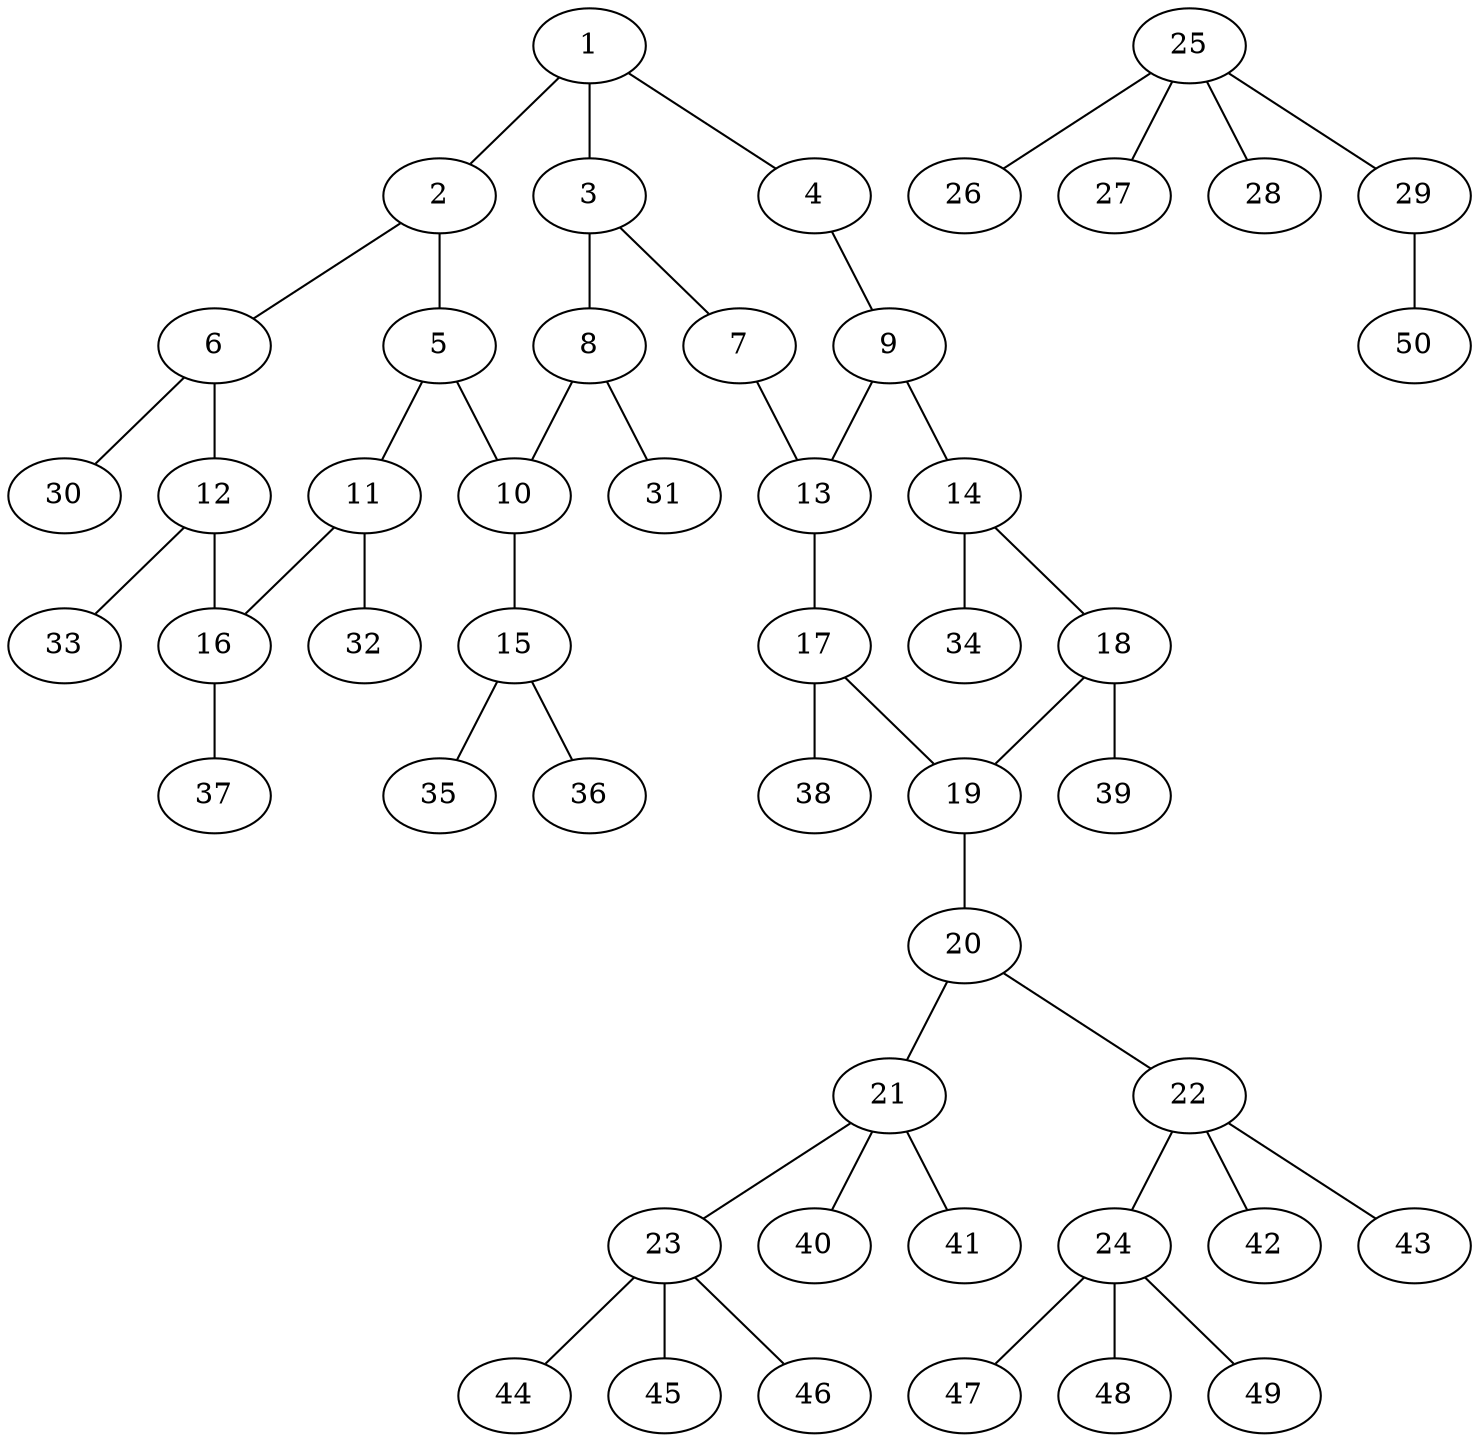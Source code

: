 graph molecule_2236 {
	1	 [chem=C];
	2	 [chem=C];
	1 -- 2	 [valence=1];
	3	 [chem=C];
	1 -- 3	 [valence=2];
	4	 [chem=N];
	1 -- 4	 [valence=1];
	5	 [chem=C];
	2 -- 5	 [valence=2];
	6	 [chem=C];
	2 -- 6	 [valence=1];
	7	 [chem=O];
	3 -- 7	 [valence=1];
	8	 [chem=C];
	3 -- 8	 [valence=1];
	9	 [chem=C];
	4 -- 9	 [valence=2];
	10	 [chem=C];
	5 -- 10	 [valence=1];
	11	 [chem=C];
	5 -- 11	 [valence=1];
	12	 [chem=C];
	6 -- 12	 [valence=2];
	30	 [chem=H];
	6 -- 30	 [valence=1];
	13	 [chem=C];
	7 -- 13	 [valence=1];
	8 -- 10	 [valence=2];
	31	 [chem=H];
	8 -- 31	 [valence=1];
	9 -- 13	 [valence=1];
	14	 [chem=C];
	9 -- 14	 [valence=1];
	15	 [chem=N];
	10 -- 15	 [valence=1];
	16	 [chem=C];
	11 -- 16	 [valence=2];
	32	 [chem=H];
	11 -- 32	 [valence=1];
	12 -- 16	 [valence=1];
	33	 [chem=H];
	12 -- 33	 [valence=1];
	17	 [chem=C];
	13 -- 17	 [valence=2];
	18	 [chem=C];
	14 -- 18	 [valence=2];
	34	 [chem=H];
	14 -- 34	 [valence=1];
	35	 [chem=H];
	15 -- 35	 [valence=1];
	36	 [chem=H];
	15 -- 36	 [valence=1];
	37	 [chem=H];
	16 -- 37	 [valence=1];
	19	 [chem=C];
	17 -- 19	 [valence=1];
	38	 [chem=H];
	17 -- 38	 [valence=1];
	18 -- 19	 [valence=1];
	39	 [chem=H];
	18 -- 39	 [valence=1];
	20	 [chem=N];
	19 -- 20	 [valence=2];
	21	 [chem=C];
	20 -- 21	 [valence=1];
	22	 [chem=C];
	20 -- 22	 [valence=1];
	23	 [chem=C];
	21 -- 23	 [valence=1];
	40	 [chem=H];
	21 -- 40	 [valence=1];
	41	 [chem=H];
	21 -- 41	 [valence=1];
	24	 [chem=C];
	22 -- 24	 [valence=1];
	42	 [chem=H];
	22 -- 42	 [valence=1];
	43	 [chem=H];
	22 -- 43	 [valence=1];
	44	 [chem=H];
	23 -- 44	 [valence=1];
	45	 [chem=H];
	23 -- 45	 [valence=1];
	46	 [chem=H];
	23 -- 46	 [valence=1];
	47	 [chem=H];
	24 -- 47	 [valence=1];
	48	 [chem=H];
	24 -- 48	 [valence=1];
	49	 [chem=H];
	24 -- 49	 [valence=1];
	25	 [chem=Cl];
	26	 [chem=O];
	25 -- 26	 [valence=2];
	27	 [chem=O];
	25 -- 27	 [valence=2];
	28	 [chem=O];
	25 -- 28	 [valence=2];
	29	 [chem=O];
	25 -- 29	 [valence=1];
	50	 [chem=H];
	29 -- 50	 [valence=1];
}
